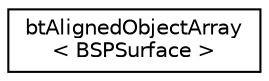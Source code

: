 digraph "Graphical Class Hierarchy"
{
  edge [fontname="Helvetica",fontsize="10",labelfontname="Helvetica",labelfontsize="10"];
  node [fontname="Helvetica",fontsize="10",shape=record];
  rankdir="LR";
  Node1 [label="btAlignedObjectArray\l\< BSPSurface \>",height=0.2,width=0.4,color="black", fillcolor="white", style="filled",URL="$classbt_aligned_object_array.html"];
}
